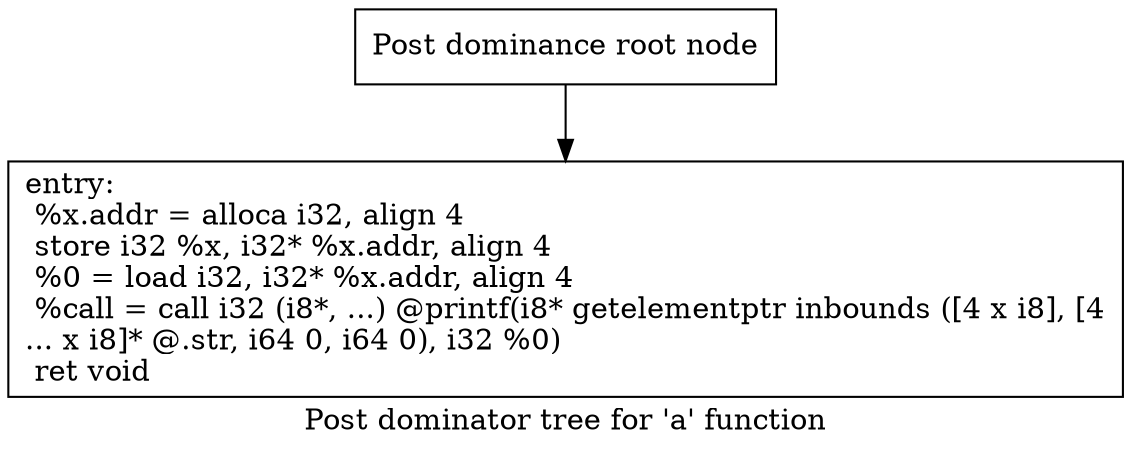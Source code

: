 digraph "Post dominator tree for 'a' function" {
	label="Post dominator tree for 'a' function";

	Node0x557487859ac0 [shape=record,label="{Post dominance root node}"];
	Node0x557487859ac0 -> Node0x557487859f30;
	Node0x557487859f30 [shape=record,label="{entry:\l  %x.addr = alloca i32, align 4\l  store i32 %x, i32* %x.addr, align 4\l  %0 = load i32, i32* %x.addr, align 4\l  %call = call i32 (i8*, ...) @printf(i8* getelementptr inbounds ([4 x i8], [4\l... x i8]* @.str, i64 0, i64 0), i32 %0)\l  ret void\l}"];
}
